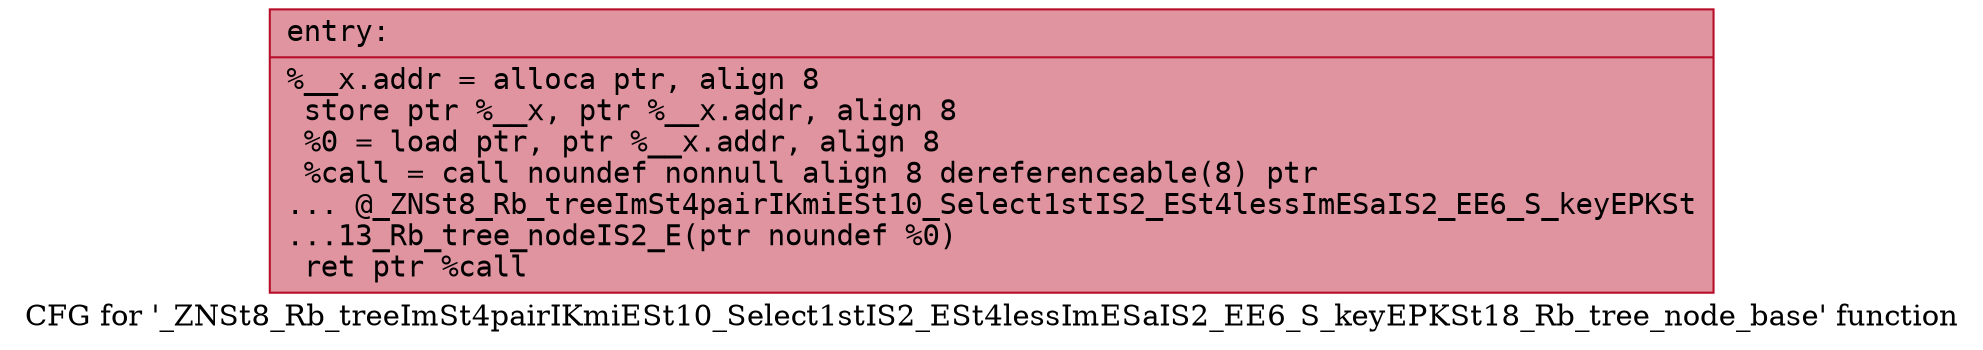 digraph "CFG for '_ZNSt8_Rb_treeImSt4pairIKmiESt10_Select1stIS2_ESt4lessImESaIS2_EE6_S_keyEPKSt18_Rb_tree_node_base' function" {
	label="CFG for '_ZNSt8_Rb_treeImSt4pairIKmiESt10_Select1stIS2_ESt4lessImESaIS2_EE6_S_keyEPKSt18_Rb_tree_node_base' function";

	Node0x55dfe4be2ba0 [shape=record,color="#b70d28ff", style=filled, fillcolor="#b70d2870" fontname="Courier",label="{entry:\l|  %__x.addr = alloca ptr, align 8\l  store ptr %__x, ptr %__x.addr, align 8\l  %0 = load ptr, ptr %__x.addr, align 8\l  %call = call noundef nonnull align 8 dereferenceable(8) ptr\l... @_ZNSt8_Rb_treeImSt4pairIKmiESt10_Select1stIS2_ESt4lessImESaIS2_EE6_S_keyEPKSt\l...13_Rb_tree_nodeIS2_E(ptr noundef %0)\l  ret ptr %call\l}"];
}
